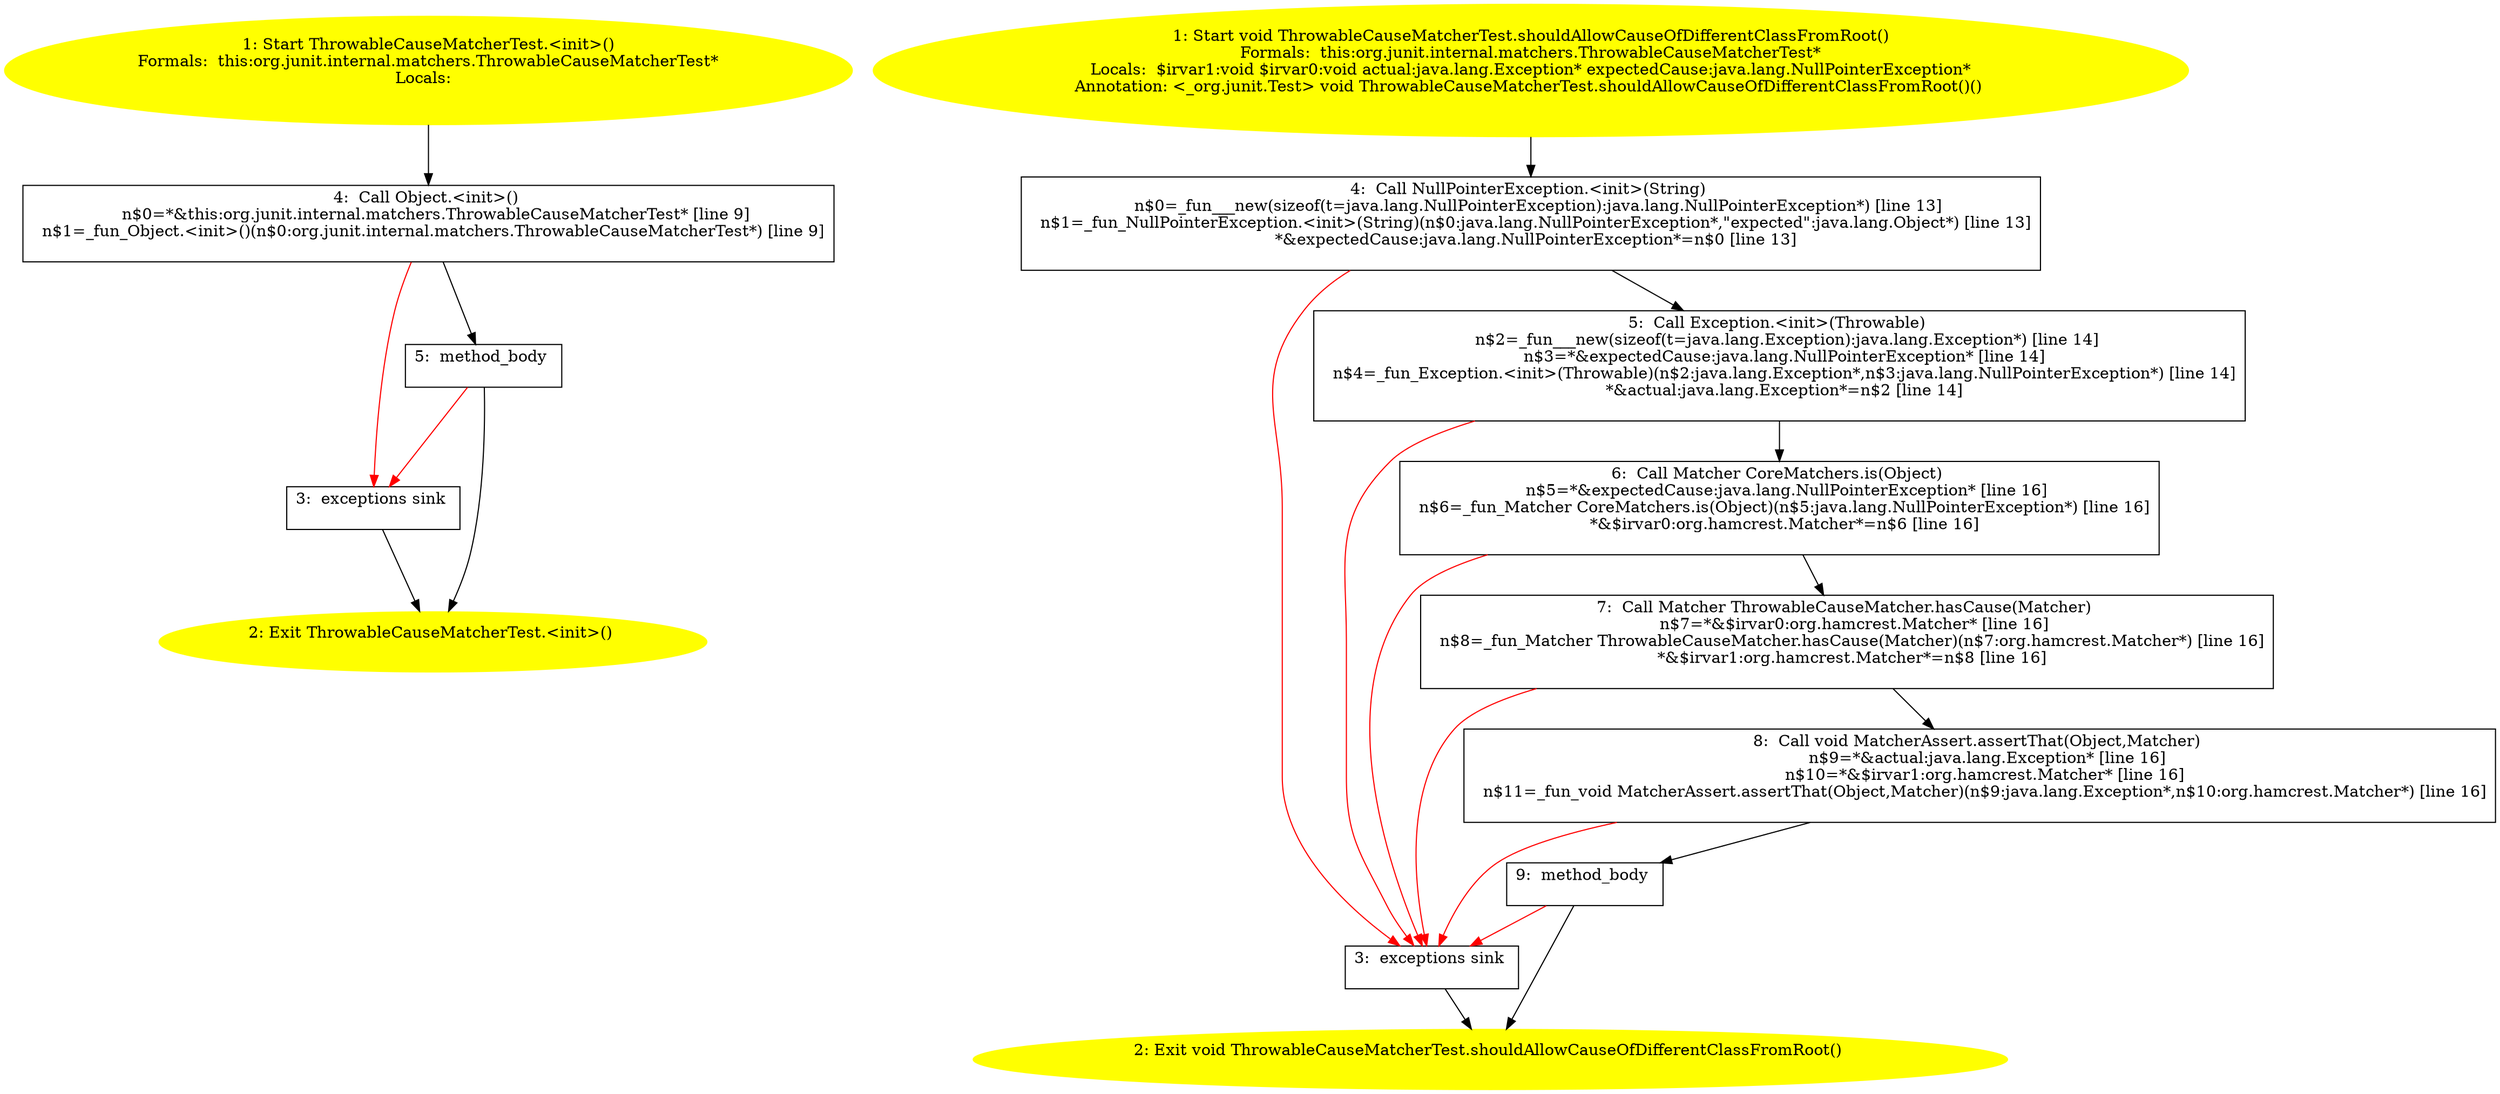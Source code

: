 /* @generated */
digraph cfg {
"org.junit.internal.matchers.ThrowableCauseMatcherTest.<init>().66c254fca52f5f611187b6ad49e02b66_1" [label="1: Start ThrowableCauseMatcherTest.<init>()\nFormals:  this:org.junit.internal.matchers.ThrowableCauseMatcherTest*\nLocals:  \n  " color=yellow style=filled]
	

	 "org.junit.internal.matchers.ThrowableCauseMatcherTest.<init>().66c254fca52f5f611187b6ad49e02b66_1" -> "org.junit.internal.matchers.ThrowableCauseMatcherTest.<init>().66c254fca52f5f611187b6ad49e02b66_4" ;
"org.junit.internal.matchers.ThrowableCauseMatcherTest.<init>().66c254fca52f5f611187b6ad49e02b66_2" [label="2: Exit ThrowableCauseMatcherTest.<init>() \n  " color=yellow style=filled]
	

"org.junit.internal.matchers.ThrowableCauseMatcherTest.<init>().66c254fca52f5f611187b6ad49e02b66_3" [label="3:  exceptions sink \n  " shape="box"]
	

	 "org.junit.internal.matchers.ThrowableCauseMatcherTest.<init>().66c254fca52f5f611187b6ad49e02b66_3" -> "org.junit.internal.matchers.ThrowableCauseMatcherTest.<init>().66c254fca52f5f611187b6ad49e02b66_2" ;
"org.junit.internal.matchers.ThrowableCauseMatcherTest.<init>().66c254fca52f5f611187b6ad49e02b66_4" [label="4:  Call Object.<init>() \n   n$0=*&this:org.junit.internal.matchers.ThrowableCauseMatcherTest* [line 9]\n  n$1=_fun_Object.<init>()(n$0:org.junit.internal.matchers.ThrowableCauseMatcherTest*) [line 9]\n " shape="box"]
	

	 "org.junit.internal.matchers.ThrowableCauseMatcherTest.<init>().66c254fca52f5f611187b6ad49e02b66_4" -> "org.junit.internal.matchers.ThrowableCauseMatcherTest.<init>().66c254fca52f5f611187b6ad49e02b66_5" ;
	 "org.junit.internal.matchers.ThrowableCauseMatcherTest.<init>().66c254fca52f5f611187b6ad49e02b66_4" -> "org.junit.internal.matchers.ThrowableCauseMatcherTest.<init>().66c254fca52f5f611187b6ad49e02b66_3" [color="red" ];
"org.junit.internal.matchers.ThrowableCauseMatcherTest.<init>().66c254fca52f5f611187b6ad49e02b66_5" [label="5:  method_body \n  " shape="box"]
	

	 "org.junit.internal.matchers.ThrowableCauseMatcherTest.<init>().66c254fca52f5f611187b6ad49e02b66_5" -> "org.junit.internal.matchers.ThrowableCauseMatcherTest.<init>().66c254fca52f5f611187b6ad49e02b66_2" ;
	 "org.junit.internal.matchers.ThrowableCauseMatcherTest.<init>().66c254fca52f5f611187b6ad49e02b66_5" -> "org.junit.internal.matchers.ThrowableCauseMatcherTest.<init>().66c254fca52f5f611187b6ad49e02b66_3" [color="red" ];
"org.junit.internal.matchers.ThrowableCauseMatcherTest.shouldAllowCauseOfDifferentClassFromRoot():voi.f5da748d0d27ce2f5187e87e752e2084_1" [label="1: Start void ThrowableCauseMatcherTest.shouldAllowCauseOfDifferentClassFromRoot()\nFormals:  this:org.junit.internal.matchers.ThrowableCauseMatcherTest*\nLocals:  $irvar1:void $irvar0:void actual:java.lang.Exception* expectedCause:java.lang.NullPointerException*\nAnnotation: <_org.junit.Test> void ThrowableCauseMatcherTest.shouldAllowCauseOfDifferentClassFromRoot()() \n  " color=yellow style=filled]
	

	 "org.junit.internal.matchers.ThrowableCauseMatcherTest.shouldAllowCauseOfDifferentClassFromRoot():voi.f5da748d0d27ce2f5187e87e752e2084_1" -> "org.junit.internal.matchers.ThrowableCauseMatcherTest.shouldAllowCauseOfDifferentClassFromRoot():voi.f5da748d0d27ce2f5187e87e752e2084_4" ;
"org.junit.internal.matchers.ThrowableCauseMatcherTest.shouldAllowCauseOfDifferentClassFromRoot():voi.f5da748d0d27ce2f5187e87e752e2084_2" [label="2: Exit void ThrowableCauseMatcherTest.shouldAllowCauseOfDifferentClassFromRoot() \n  " color=yellow style=filled]
	

"org.junit.internal.matchers.ThrowableCauseMatcherTest.shouldAllowCauseOfDifferentClassFromRoot():voi.f5da748d0d27ce2f5187e87e752e2084_3" [label="3:  exceptions sink \n  " shape="box"]
	

	 "org.junit.internal.matchers.ThrowableCauseMatcherTest.shouldAllowCauseOfDifferentClassFromRoot():voi.f5da748d0d27ce2f5187e87e752e2084_3" -> "org.junit.internal.matchers.ThrowableCauseMatcherTest.shouldAllowCauseOfDifferentClassFromRoot():voi.f5da748d0d27ce2f5187e87e752e2084_2" ;
"org.junit.internal.matchers.ThrowableCauseMatcherTest.shouldAllowCauseOfDifferentClassFromRoot():voi.f5da748d0d27ce2f5187e87e752e2084_4" [label="4:  Call NullPointerException.<init>(String) \n   n$0=_fun___new(sizeof(t=java.lang.NullPointerException):java.lang.NullPointerException*) [line 13]\n  n$1=_fun_NullPointerException.<init>(String)(n$0:java.lang.NullPointerException*,\"expected\":java.lang.Object*) [line 13]\n  *&expectedCause:java.lang.NullPointerException*=n$0 [line 13]\n " shape="box"]
	

	 "org.junit.internal.matchers.ThrowableCauseMatcherTest.shouldAllowCauseOfDifferentClassFromRoot():voi.f5da748d0d27ce2f5187e87e752e2084_4" -> "org.junit.internal.matchers.ThrowableCauseMatcherTest.shouldAllowCauseOfDifferentClassFromRoot():voi.f5da748d0d27ce2f5187e87e752e2084_5" ;
	 "org.junit.internal.matchers.ThrowableCauseMatcherTest.shouldAllowCauseOfDifferentClassFromRoot():voi.f5da748d0d27ce2f5187e87e752e2084_4" -> "org.junit.internal.matchers.ThrowableCauseMatcherTest.shouldAllowCauseOfDifferentClassFromRoot():voi.f5da748d0d27ce2f5187e87e752e2084_3" [color="red" ];
"org.junit.internal.matchers.ThrowableCauseMatcherTest.shouldAllowCauseOfDifferentClassFromRoot():voi.f5da748d0d27ce2f5187e87e752e2084_5" [label="5:  Call Exception.<init>(Throwable) \n   n$2=_fun___new(sizeof(t=java.lang.Exception):java.lang.Exception*) [line 14]\n  n$3=*&expectedCause:java.lang.NullPointerException* [line 14]\n  n$4=_fun_Exception.<init>(Throwable)(n$2:java.lang.Exception*,n$3:java.lang.NullPointerException*) [line 14]\n  *&actual:java.lang.Exception*=n$2 [line 14]\n " shape="box"]
	

	 "org.junit.internal.matchers.ThrowableCauseMatcherTest.shouldAllowCauseOfDifferentClassFromRoot():voi.f5da748d0d27ce2f5187e87e752e2084_5" -> "org.junit.internal.matchers.ThrowableCauseMatcherTest.shouldAllowCauseOfDifferentClassFromRoot():voi.f5da748d0d27ce2f5187e87e752e2084_6" ;
	 "org.junit.internal.matchers.ThrowableCauseMatcherTest.shouldAllowCauseOfDifferentClassFromRoot():voi.f5da748d0d27ce2f5187e87e752e2084_5" -> "org.junit.internal.matchers.ThrowableCauseMatcherTest.shouldAllowCauseOfDifferentClassFromRoot():voi.f5da748d0d27ce2f5187e87e752e2084_3" [color="red" ];
"org.junit.internal.matchers.ThrowableCauseMatcherTest.shouldAllowCauseOfDifferentClassFromRoot():voi.f5da748d0d27ce2f5187e87e752e2084_6" [label="6:  Call Matcher CoreMatchers.is(Object) \n   n$5=*&expectedCause:java.lang.NullPointerException* [line 16]\n  n$6=_fun_Matcher CoreMatchers.is(Object)(n$5:java.lang.NullPointerException*) [line 16]\n  *&$irvar0:org.hamcrest.Matcher*=n$6 [line 16]\n " shape="box"]
	

	 "org.junit.internal.matchers.ThrowableCauseMatcherTest.shouldAllowCauseOfDifferentClassFromRoot():voi.f5da748d0d27ce2f5187e87e752e2084_6" -> "org.junit.internal.matchers.ThrowableCauseMatcherTest.shouldAllowCauseOfDifferentClassFromRoot():voi.f5da748d0d27ce2f5187e87e752e2084_7" ;
	 "org.junit.internal.matchers.ThrowableCauseMatcherTest.shouldAllowCauseOfDifferentClassFromRoot():voi.f5da748d0d27ce2f5187e87e752e2084_6" -> "org.junit.internal.matchers.ThrowableCauseMatcherTest.shouldAllowCauseOfDifferentClassFromRoot():voi.f5da748d0d27ce2f5187e87e752e2084_3" [color="red" ];
"org.junit.internal.matchers.ThrowableCauseMatcherTest.shouldAllowCauseOfDifferentClassFromRoot():voi.f5da748d0d27ce2f5187e87e752e2084_7" [label="7:  Call Matcher ThrowableCauseMatcher.hasCause(Matcher) \n   n$7=*&$irvar0:org.hamcrest.Matcher* [line 16]\n  n$8=_fun_Matcher ThrowableCauseMatcher.hasCause(Matcher)(n$7:org.hamcrest.Matcher*) [line 16]\n  *&$irvar1:org.hamcrest.Matcher*=n$8 [line 16]\n " shape="box"]
	

	 "org.junit.internal.matchers.ThrowableCauseMatcherTest.shouldAllowCauseOfDifferentClassFromRoot():voi.f5da748d0d27ce2f5187e87e752e2084_7" -> "org.junit.internal.matchers.ThrowableCauseMatcherTest.shouldAllowCauseOfDifferentClassFromRoot():voi.f5da748d0d27ce2f5187e87e752e2084_8" ;
	 "org.junit.internal.matchers.ThrowableCauseMatcherTest.shouldAllowCauseOfDifferentClassFromRoot():voi.f5da748d0d27ce2f5187e87e752e2084_7" -> "org.junit.internal.matchers.ThrowableCauseMatcherTest.shouldAllowCauseOfDifferentClassFromRoot():voi.f5da748d0d27ce2f5187e87e752e2084_3" [color="red" ];
"org.junit.internal.matchers.ThrowableCauseMatcherTest.shouldAllowCauseOfDifferentClassFromRoot():voi.f5da748d0d27ce2f5187e87e752e2084_8" [label="8:  Call void MatcherAssert.assertThat(Object,Matcher) \n   n$9=*&actual:java.lang.Exception* [line 16]\n  n$10=*&$irvar1:org.hamcrest.Matcher* [line 16]\n  n$11=_fun_void MatcherAssert.assertThat(Object,Matcher)(n$9:java.lang.Exception*,n$10:org.hamcrest.Matcher*) [line 16]\n " shape="box"]
	

	 "org.junit.internal.matchers.ThrowableCauseMatcherTest.shouldAllowCauseOfDifferentClassFromRoot():voi.f5da748d0d27ce2f5187e87e752e2084_8" -> "org.junit.internal.matchers.ThrowableCauseMatcherTest.shouldAllowCauseOfDifferentClassFromRoot():voi.f5da748d0d27ce2f5187e87e752e2084_9" ;
	 "org.junit.internal.matchers.ThrowableCauseMatcherTest.shouldAllowCauseOfDifferentClassFromRoot():voi.f5da748d0d27ce2f5187e87e752e2084_8" -> "org.junit.internal.matchers.ThrowableCauseMatcherTest.shouldAllowCauseOfDifferentClassFromRoot():voi.f5da748d0d27ce2f5187e87e752e2084_3" [color="red" ];
"org.junit.internal.matchers.ThrowableCauseMatcherTest.shouldAllowCauseOfDifferentClassFromRoot():voi.f5da748d0d27ce2f5187e87e752e2084_9" [label="9:  method_body \n  " shape="box"]
	

	 "org.junit.internal.matchers.ThrowableCauseMatcherTest.shouldAllowCauseOfDifferentClassFromRoot():voi.f5da748d0d27ce2f5187e87e752e2084_9" -> "org.junit.internal.matchers.ThrowableCauseMatcherTest.shouldAllowCauseOfDifferentClassFromRoot():voi.f5da748d0d27ce2f5187e87e752e2084_2" ;
	 "org.junit.internal.matchers.ThrowableCauseMatcherTest.shouldAllowCauseOfDifferentClassFromRoot():voi.f5da748d0d27ce2f5187e87e752e2084_9" -> "org.junit.internal.matchers.ThrowableCauseMatcherTest.shouldAllowCauseOfDifferentClassFromRoot():voi.f5da748d0d27ce2f5187e87e752e2084_3" [color="red" ];
}
